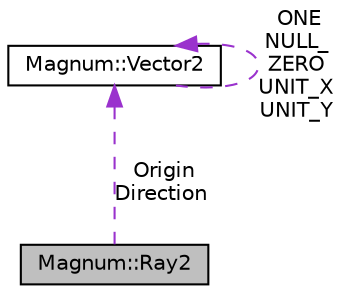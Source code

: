 digraph "Magnum::Ray2"
{
  edge [fontname="Helvetica",fontsize="10",labelfontname="Helvetica",labelfontsize="10"];
  node [fontname="Helvetica",fontsize="10",shape=record];
  Node1 [label="Magnum::Ray2",height=0.2,width=0.4,color="black", fillcolor="grey75", style="filled", fontcolor="black"];
  Node2 -> Node1 [dir="back",color="darkorchid3",fontsize="10",style="dashed",label=" Origin\nDirection" ];
  Node2 [label="Magnum::Vector2",height=0.2,width=0.4,color="black", fillcolor="white", style="filled",URL="$class_magnum_1_1_vector2.html"];
  Node2 -> Node2 [dir="back",color="darkorchid3",fontsize="10",style="dashed",label=" ONE\nNULL_\nZERO\nUNIT_X\nUNIT_Y" ];
}
